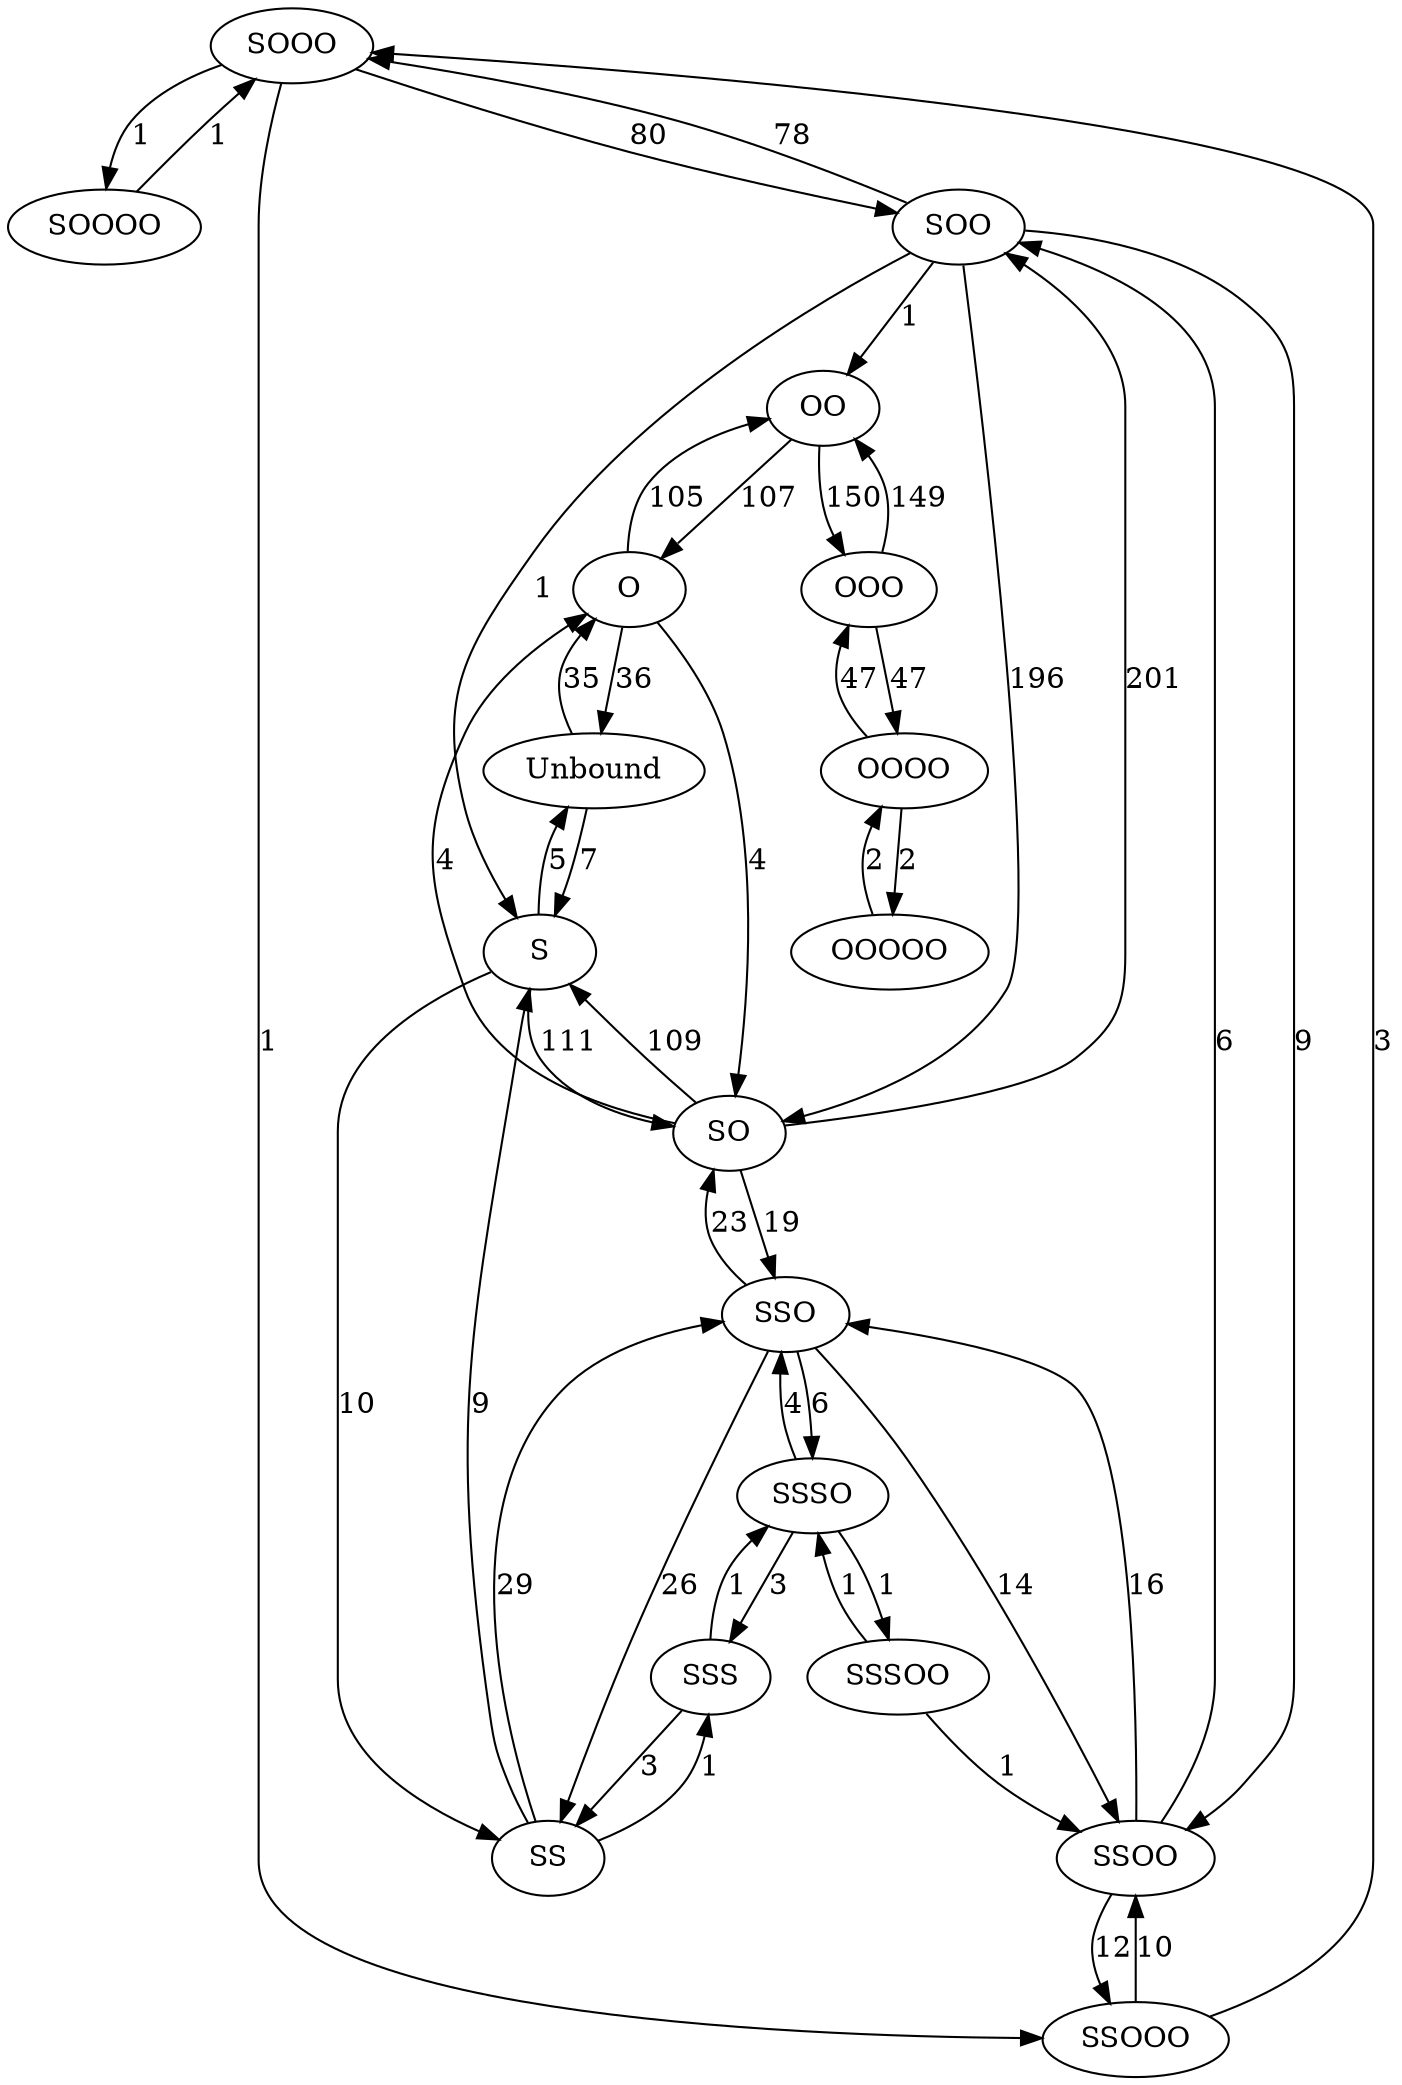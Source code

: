 
digraph NAME {
	SOOO -> SOOOO [ label = 1 ];
	SSO -> SSSO [ label = 6 ];
	O -> Unbound [ label = 36 ];
	SSSO -> SSSOO [ label = 1 ];
	SS -> SSO [ label = 29 ];
	SS -> SSS [ label = 1 ];
	SS -> S [ label = 9 ];
	SO -> SOO [ label = 201 ];
	SSOO -> SSOOO [ label = 12 ];
	SOO -> OO [ label = 1 ];
	SOO -> SSOO [ label = 9 ];
	OOOOO -> OOOO [ label = 2 ];
	SSSO -> SSO [ label = 4 ];
	S -> Unbound [ label = 5 ];
	OO -> O [ label = 107 ];
	SSOO -> SOO [ label = 6 ];
	SSO -> SS [ label = 26 ];
	SSO -> SO [ label = 23 ];
	SOO -> S [ label = 1 ];
	SSSO -> SSS [ label = 3 ];
	OOOO -> OOO [ label = 47 ];
	O -> OO [ label = 105 ];
	SOO -> SOOO [ label = 78 ];
	SSOO -> SSO [ label = 16 ];
	S -> SO [ label = 111 ];
	SSS -> SSSO [ label = 1 ];
	SSO -> SSOO [ label = 14 ];
	SOO -> SO [ label = 196 ];
	OO -> OOO [ label = 150 ];
	OOO -> OO [ label = 149 ];
	SOOO -> SSOOO [ label = 1 ];
	S -> SS [ label = 10 ];
	SOOOO -> SOOO [ label = 1 ];
	OOOO -> OOOOO [ label = 2 ];
	OOO -> OOOO [ label = 47 ];
	SSOOO -> SOOO [ label = 3 ];
	SO -> O [ label = 4 ];
	SOOO -> SOO [ label = 80 ];
	Unbound -> O [ label = 35 ];
	SSS -> SS [ label = 3 ];
	SSSOO -> SSOO [ label = 1 ];
	O -> SO [ label = 4 ];
	SO -> SSO [ label = 19 ];
	Unbound -> S [ label = 7 ];
	SSOOO -> SSOO [ label = 10 ];
	SO -> S [ label = 109 ];
	SSSOO -> SSSO [ label = 1 ];
}
